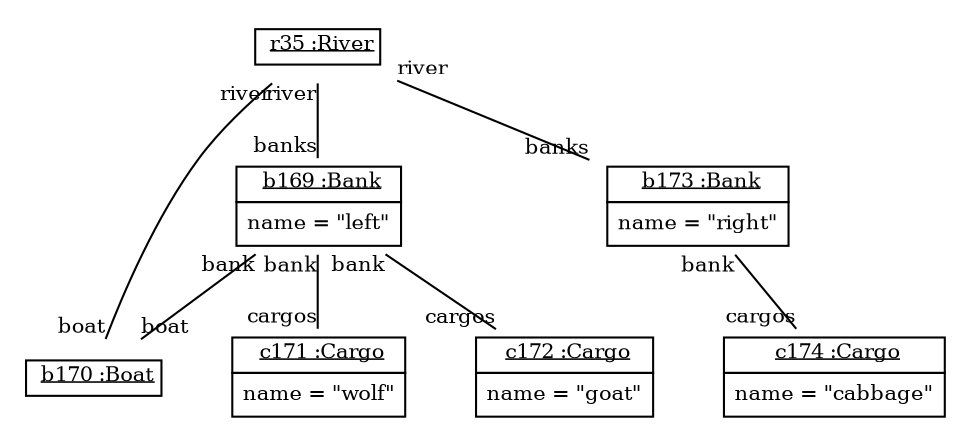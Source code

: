 graph ObjectDiagram {
   node [shape = none, fontsize = 10];
   edge [fontsize = 10];
   compound=true;

r35 [label=<<table border='0' cellborder='1' cellspacing='0'> <tr> <td> <u>r35 :River</u></td></tr></table>>];
b169 [label=<<table border='0' cellborder='1' cellspacing='0'> <tr> <td> <u>b169 :Bank</u></td></tr><tr><td><table border='0' cellborder='0' cellspacing='0'><tr><td align='left'>name = "left"</td></tr></table></td></tr></table>>];
b170 [label=<<table border='0' cellborder='1' cellspacing='0'> <tr> <td> <u>b170 :Boat</u></td></tr></table>>];
c171 [label=<<table border='0' cellborder='1' cellspacing='0'> <tr> <td> <u>c171 :Cargo</u></td></tr><tr><td><table border='0' cellborder='0' cellspacing='0'><tr><td align='left'>name = "wolf"</td></tr></table></td></tr></table>>];
c172 [label=<<table border='0' cellborder='1' cellspacing='0'> <tr> <td> <u>c172 :Cargo</u></td></tr><tr><td><table border='0' cellborder='0' cellspacing='0'><tr><td align='left'>name = "goat"</td></tr></table></td></tr></table>>];
b173 [label=<<table border='0' cellborder='1' cellspacing='0'> <tr> <td> <u>b173 :Bank</u></td></tr><tr><td><table border='0' cellborder='0' cellspacing='0'><tr><td align='left'>name = "right"</td></tr></table></td></tr></table>>];
c174 [label=<<table border='0' cellborder='1' cellspacing='0'> <tr> <td> <u>c174 :Cargo</u></td></tr><tr><td><table border='0' cellborder='0' cellspacing='0'><tr><td align='left'>name = "cabbage"</td></tr></table></td></tr></table>>];

r35 -- b169 [headlabel = "banks" taillabel = "river"];
r35 -- b173 [headlabel = "banks" taillabel = "river"];
r35 -- b170 [headlabel = "boat" taillabel = "river"];
b169 -- b170 [headlabel = "boat" taillabel = "bank"];
b169 -- c171 [headlabel = "cargos" taillabel = "bank"];
b169 -- c172 [headlabel = "cargos" taillabel = "bank"];
b173 -- c174 [headlabel = "cargos" taillabel = "bank"];
}
